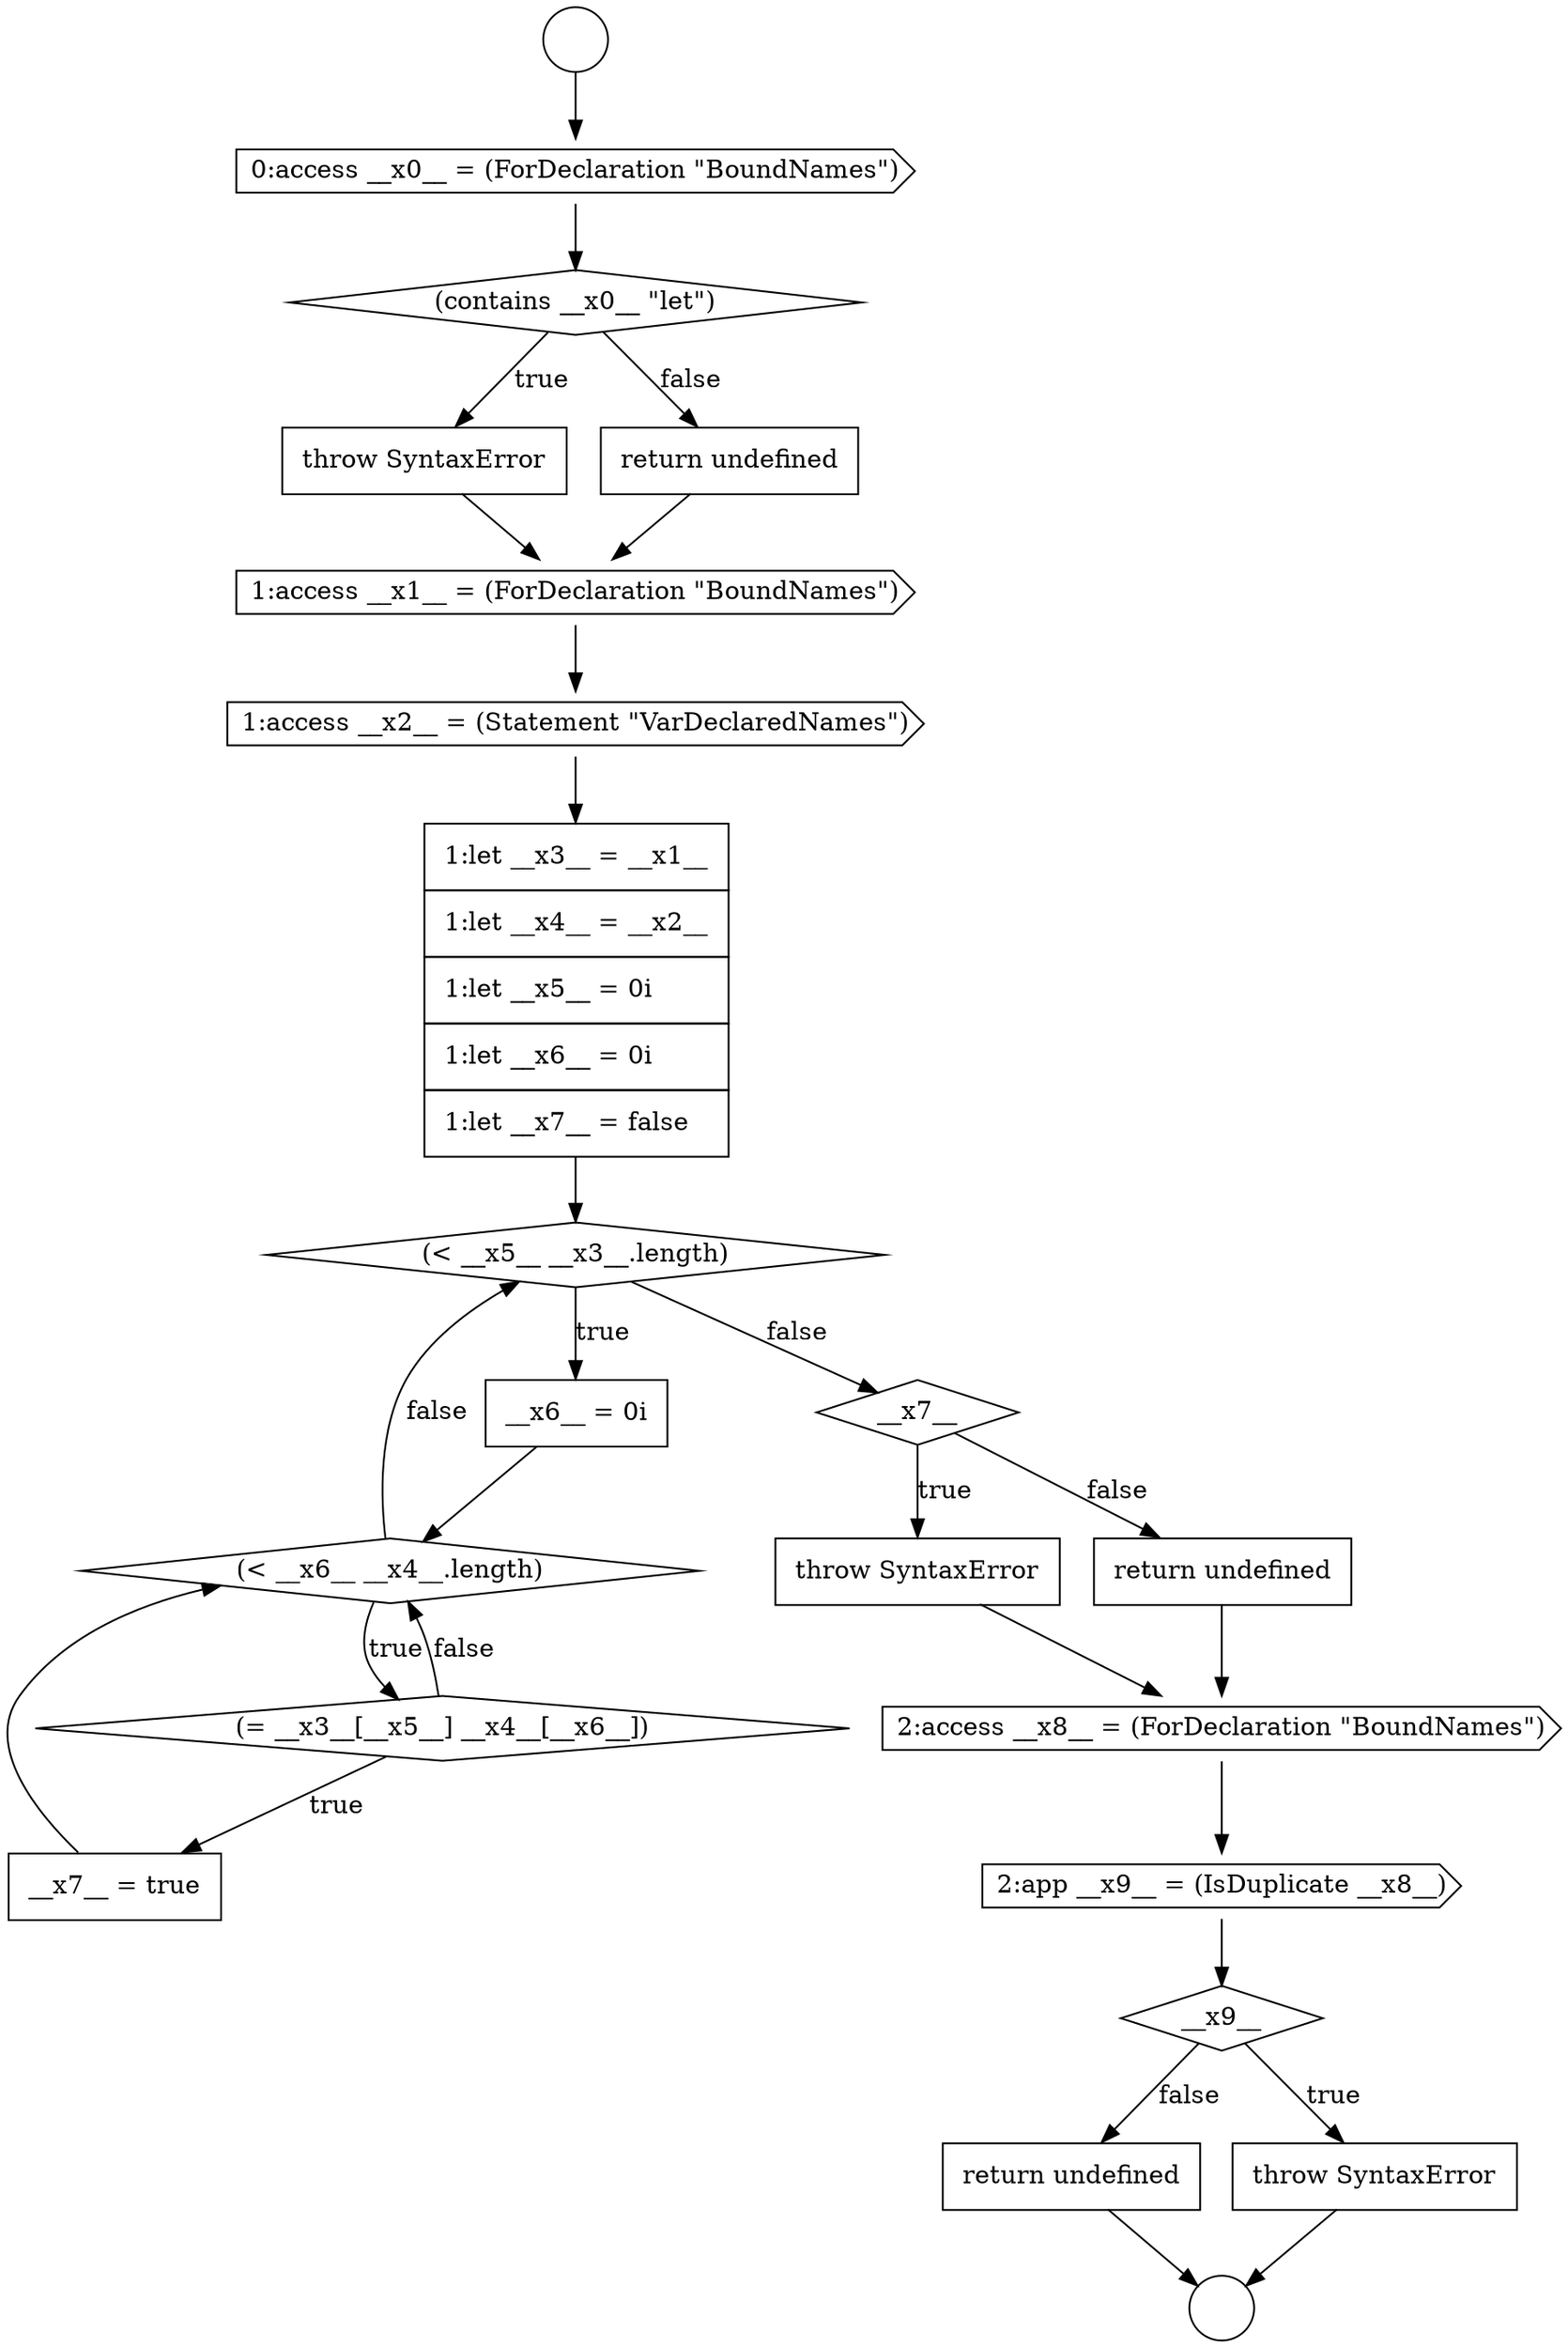 digraph {
  node20095 [shape=diamond, label=<<font color="black">__x7__</font>> color="black" fillcolor="white" style=filled]
  node20081 [shape=circle label=" " color="black" fillcolor="white" style=filled]
  node20088 [shape=cds, label=<<font color="black">1:access __x2__ = (Statement &quot;VarDeclaredNames&quot;)</font>> color="black" fillcolor="white" style=filled]
  node20102 [shape=none, margin=0, label=<<font color="black">
    <table border="0" cellborder="1" cellspacing="0" cellpadding="10">
      <tr><td align="left">return undefined</td></tr>
    </table>
  </font>> color="black" fillcolor="white" style=filled]
  node20098 [shape=cds, label=<<font color="black">2:access __x8__ = (ForDeclaration &quot;BoundNames&quot;)</font>> color="black" fillcolor="white" style=filled]
  node20091 [shape=none, margin=0, label=<<font color="black">
    <table border="0" cellborder="1" cellspacing="0" cellpadding="10">
      <tr><td align="left">__x6__ = 0i</td></tr>
    </table>
  </font>> color="black" fillcolor="white" style=filled]
  node20085 [shape=none, margin=0, label=<<font color="black">
    <table border="0" cellborder="1" cellspacing="0" cellpadding="10">
      <tr><td align="left">throw SyntaxError</td></tr>
    </table>
  </font>> color="black" fillcolor="white" style=filled]
  node20084 [shape=diamond, label=<<font color="black">(contains __x0__ &quot;let&quot;)</font>> color="black" fillcolor="white" style=filled]
  node20101 [shape=none, margin=0, label=<<font color="black">
    <table border="0" cellborder="1" cellspacing="0" cellpadding="10">
      <tr><td align="left">throw SyntaxError</td></tr>
    </table>
  </font>> color="black" fillcolor="white" style=filled]
  node20092 [shape=diamond, label=<<font color="black">(&lt; __x6__ __x4__.length)</font>> color="black" fillcolor="white" style=filled]
  node20097 [shape=none, margin=0, label=<<font color="black">
    <table border="0" cellborder="1" cellspacing="0" cellpadding="10">
      <tr><td align="left">return undefined</td></tr>
    </table>
  </font>> color="black" fillcolor="white" style=filled]
  node20096 [shape=none, margin=0, label=<<font color="black">
    <table border="0" cellborder="1" cellspacing="0" cellpadding="10">
      <tr><td align="left">throw SyntaxError</td></tr>
    </table>
  </font>> color="black" fillcolor="white" style=filled]
  node20083 [shape=cds, label=<<font color="black">0:access __x0__ = (ForDeclaration &quot;BoundNames&quot;)</font>> color="black" fillcolor="white" style=filled]
  node20093 [shape=diamond, label=<<font color="black">(= __x3__[__x5__] __x4__[__x6__])</font>> color="black" fillcolor="white" style=filled]
  node20089 [shape=none, margin=0, label=<<font color="black">
    <table border="0" cellborder="1" cellspacing="0" cellpadding="10">
      <tr><td align="left">1:let __x3__ = __x1__</td></tr>
      <tr><td align="left">1:let __x4__ = __x2__</td></tr>
      <tr><td align="left">1:let __x5__ = 0i</td></tr>
      <tr><td align="left">1:let __x6__ = 0i</td></tr>
      <tr><td align="left">1:let __x7__ = false</td></tr>
    </table>
  </font>> color="black" fillcolor="white" style=filled]
  node20082 [shape=circle label=" " color="black" fillcolor="white" style=filled]
  node20094 [shape=none, margin=0, label=<<font color="black">
    <table border="0" cellborder="1" cellspacing="0" cellpadding="10">
      <tr><td align="left">__x7__ = true</td></tr>
    </table>
  </font>> color="black" fillcolor="white" style=filled]
  node20090 [shape=diamond, label=<<font color="black">(&lt; __x5__ __x3__.length)</font>> color="black" fillcolor="white" style=filled]
  node20099 [shape=cds, label=<<font color="black">2:app __x9__ = (IsDuplicate __x8__)</font>> color="black" fillcolor="white" style=filled]
  node20086 [shape=none, margin=0, label=<<font color="black">
    <table border="0" cellborder="1" cellspacing="0" cellpadding="10">
      <tr><td align="left">return undefined</td></tr>
    </table>
  </font>> color="black" fillcolor="white" style=filled]
  node20100 [shape=diamond, label=<<font color="black">__x9__</font>> color="black" fillcolor="white" style=filled]
  node20087 [shape=cds, label=<<font color="black">1:access __x1__ = (ForDeclaration &quot;BoundNames&quot;)</font>> color="black" fillcolor="white" style=filled]
  node20083 -> node20084 [ color="black"]
  node20081 -> node20083 [ color="black"]
  node20085 -> node20087 [ color="black"]
  node20102 -> node20082 [ color="black"]
  node20084 -> node20085 [label=<<font color="black">true</font>> color="black"]
  node20084 -> node20086 [label=<<font color="black">false</font>> color="black"]
  node20091 -> node20092 [ color="black"]
  node20092 -> node20093 [label=<<font color="black">true</font>> color="black"]
  node20092 -> node20090 [label=<<font color="black">false</font>> color="black"]
  node20096 -> node20098 [ color="black"]
  node20094 -> node20092 [ color="black"]
  node20090 -> node20091 [label=<<font color="black">true</font>> color="black"]
  node20090 -> node20095 [label=<<font color="black">false</font>> color="black"]
  node20086 -> node20087 [ color="black"]
  node20095 -> node20096 [label=<<font color="black">true</font>> color="black"]
  node20095 -> node20097 [label=<<font color="black">false</font>> color="black"]
  node20099 -> node20100 [ color="black"]
  node20093 -> node20094 [label=<<font color="black">true</font>> color="black"]
  node20093 -> node20092 [label=<<font color="black">false</font>> color="black"]
  node20097 -> node20098 [ color="black"]
  node20087 -> node20088 [ color="black"]
  node20089 -> node20090 [ color="black"]
  node20101 -> node20082 [ color="black"]
  node20098 -> node20099 [ color="black"]
  node20088 -> node20089 [ color="black"]
  node20100 -> node20101 [label=<<font color="black">true</font>> color="black"]
  node20100 -> node20102 [label=<<font color="black">false</font>> color="black"]
}
